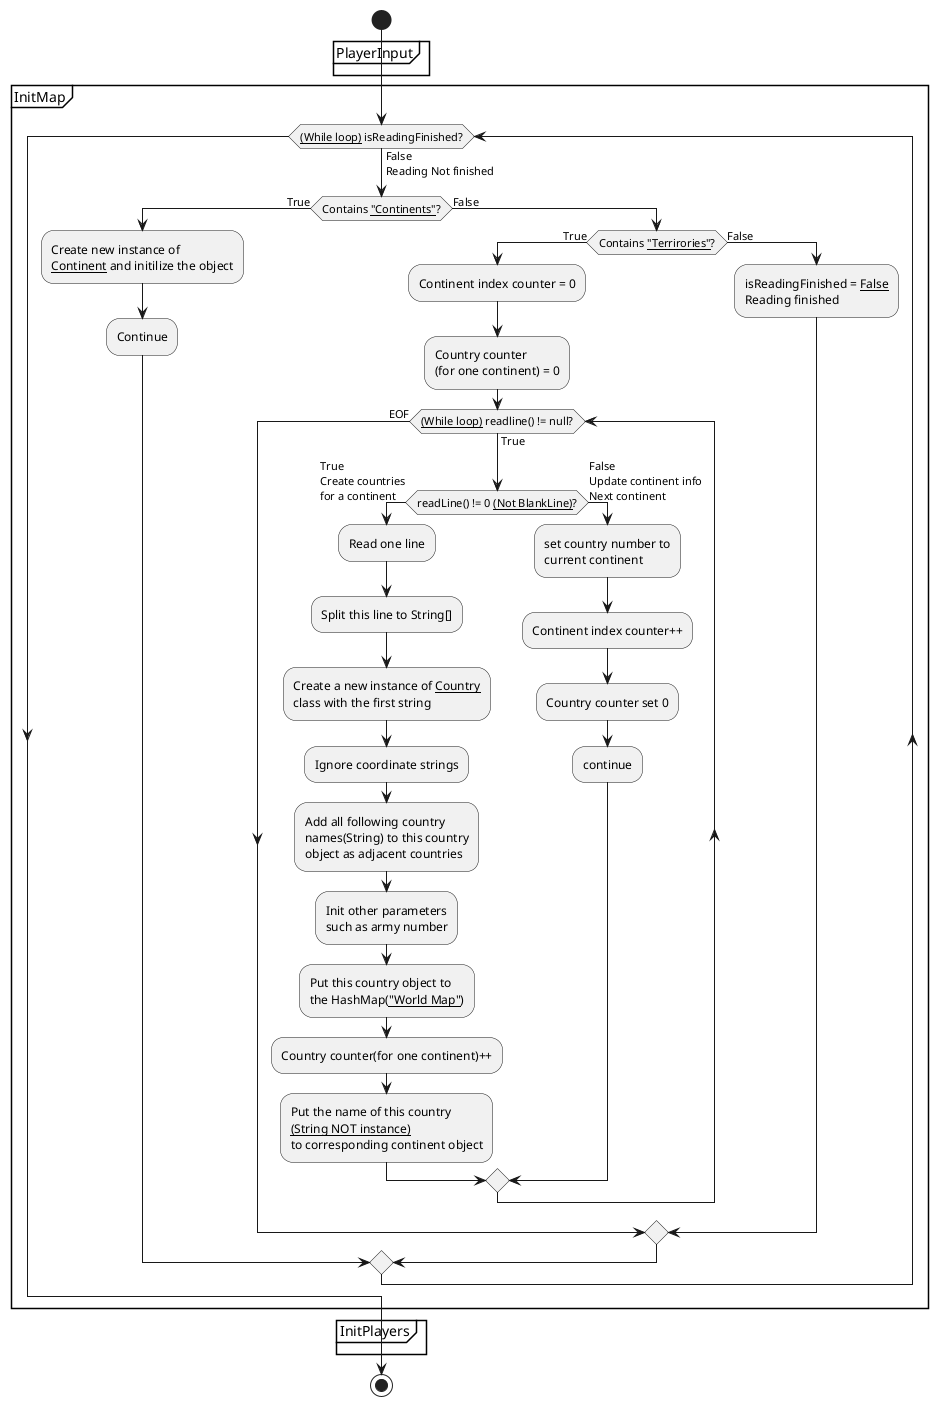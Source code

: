 @startuml
start
partition PlayerInput{
}
partition InitMap{
    while (__(While loop)__ isReadingFinished?) is (False\nReading Not finished)
        if (Contains __"Continents"__?) then (True)
            :Create new instance of \n__Continent__ and initilize the object;
            :Continue;
        else (False)
        if (Contains __"Terrirories"__?) then (True)
            :Continent index counter = 0;
            :Country counter\n(for one continent) = 0;
            while (__(While loop)__ readline() != null?) is (True)
                if(readLine() != 0 __(Not BlankLine)__?) then (True\nCreate countries\nfor a continent)
                    :Read one line;
                    :Split this line to String[];
                    :Create a new instance of __Country__\nclass with the first string;
                    :Ignore coordinate strings;
                    :Add all following country \nnames(String) to this country\nobject as adjacent countries;
                    :Init other parameters\nsuch as army number;
                    :Put this country object to\nthe HashMap(__"World Map"__);
                    :Country counter(for one continent)++;
                    :Put the name of this country\n__(String NOT instance)__\nto corresponding continent object;
                else (False\nUpdate continent info\nNext continent)
                    :set country number to\ncurrent continent;
                    :Continent index counter++;
                    :Country counter set 0;
                    :continue;
                endif
            endwhile (EOF)
        else (False)
            :isReadingFinished = __False__\nReading finished;
        endif
        endif
    endwhile
}

partition InitPlayers{
}
stop
@enduml